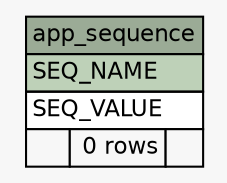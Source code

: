// dot 2.38.0 on Windows 7 6.1
// SchemaSpy rev 590
digraph "app_sequence" {
  graph [
    rankdir="RL"
    bgcolor="#f7f7f7"
    nodesep="0.18"
    ranksep="0.46"
    fontname="Helvetica"
    fontsize="11"
  ];
  node [
    fontname="Helvetica"
    fontsize="11"
    shape="plaintext"
  ];
  edge [
    arrowsize="0.8"
  ];
  "app_sequence" [
    label=<
    <TABLE BORDER="0" CELLBORDER="1" CELLSPACING="0" BGCOLOR="#ffffff">
      <TR><TD COLSPAN="3" BGCOLOR="#9bab96" ALIGN="CENTER">app_sequence</TD></TR>
      <TR><TD PORT="SEQ_NAME" COLSPAN="3" BGCOLOR="#bed1b8" ALIGN="LEFT">SEQ_NAME</TD></TR>
      <TR><TD PORT="SEQ_VALUE" COLSPAN="3" ALIGN="LEFT">SEQ_VALUE</TD></TR>
      <TR><TD ALIGN="LEFT" BGCOLOR="#f7f7f7">  </TD><TD ALIGN="RIGHT" BGCOLOR="#f7f7f7">0 rows</TD><TD ALIGN="RIGHT" BGCOLOR="#f7f7f7">  </TD></TR>
    </TABLE>>
    URL="tables/app_sequence.html"
    tooltip="app_sequence"
  ];
}
